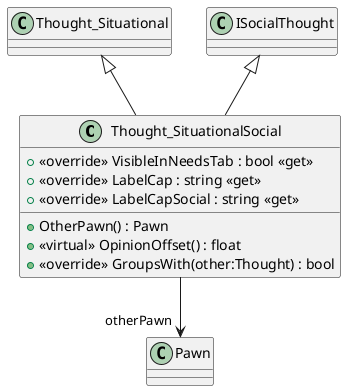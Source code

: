 @startuml
class Thought_SituationalSocial {
    + <<override>> VisibleInNeedsTab : bool <<get>>
    + <<override>> LabelCap : string <<get>>
    + <<override>> LabelCapSocial : string <<get>>
    + OtherPawn() : Pawn
    + <<virtual>> OpinionOffset() : float
    + <<override>> GroupsWith(other:Thought) : bool
}
Thought_Situational <|-- Thought_SituationalSocial
ISocialThought <|-- Thought_SituationalSocial
Thought_SituationalSocial --> "otherPawn" Pawn
@enduml
